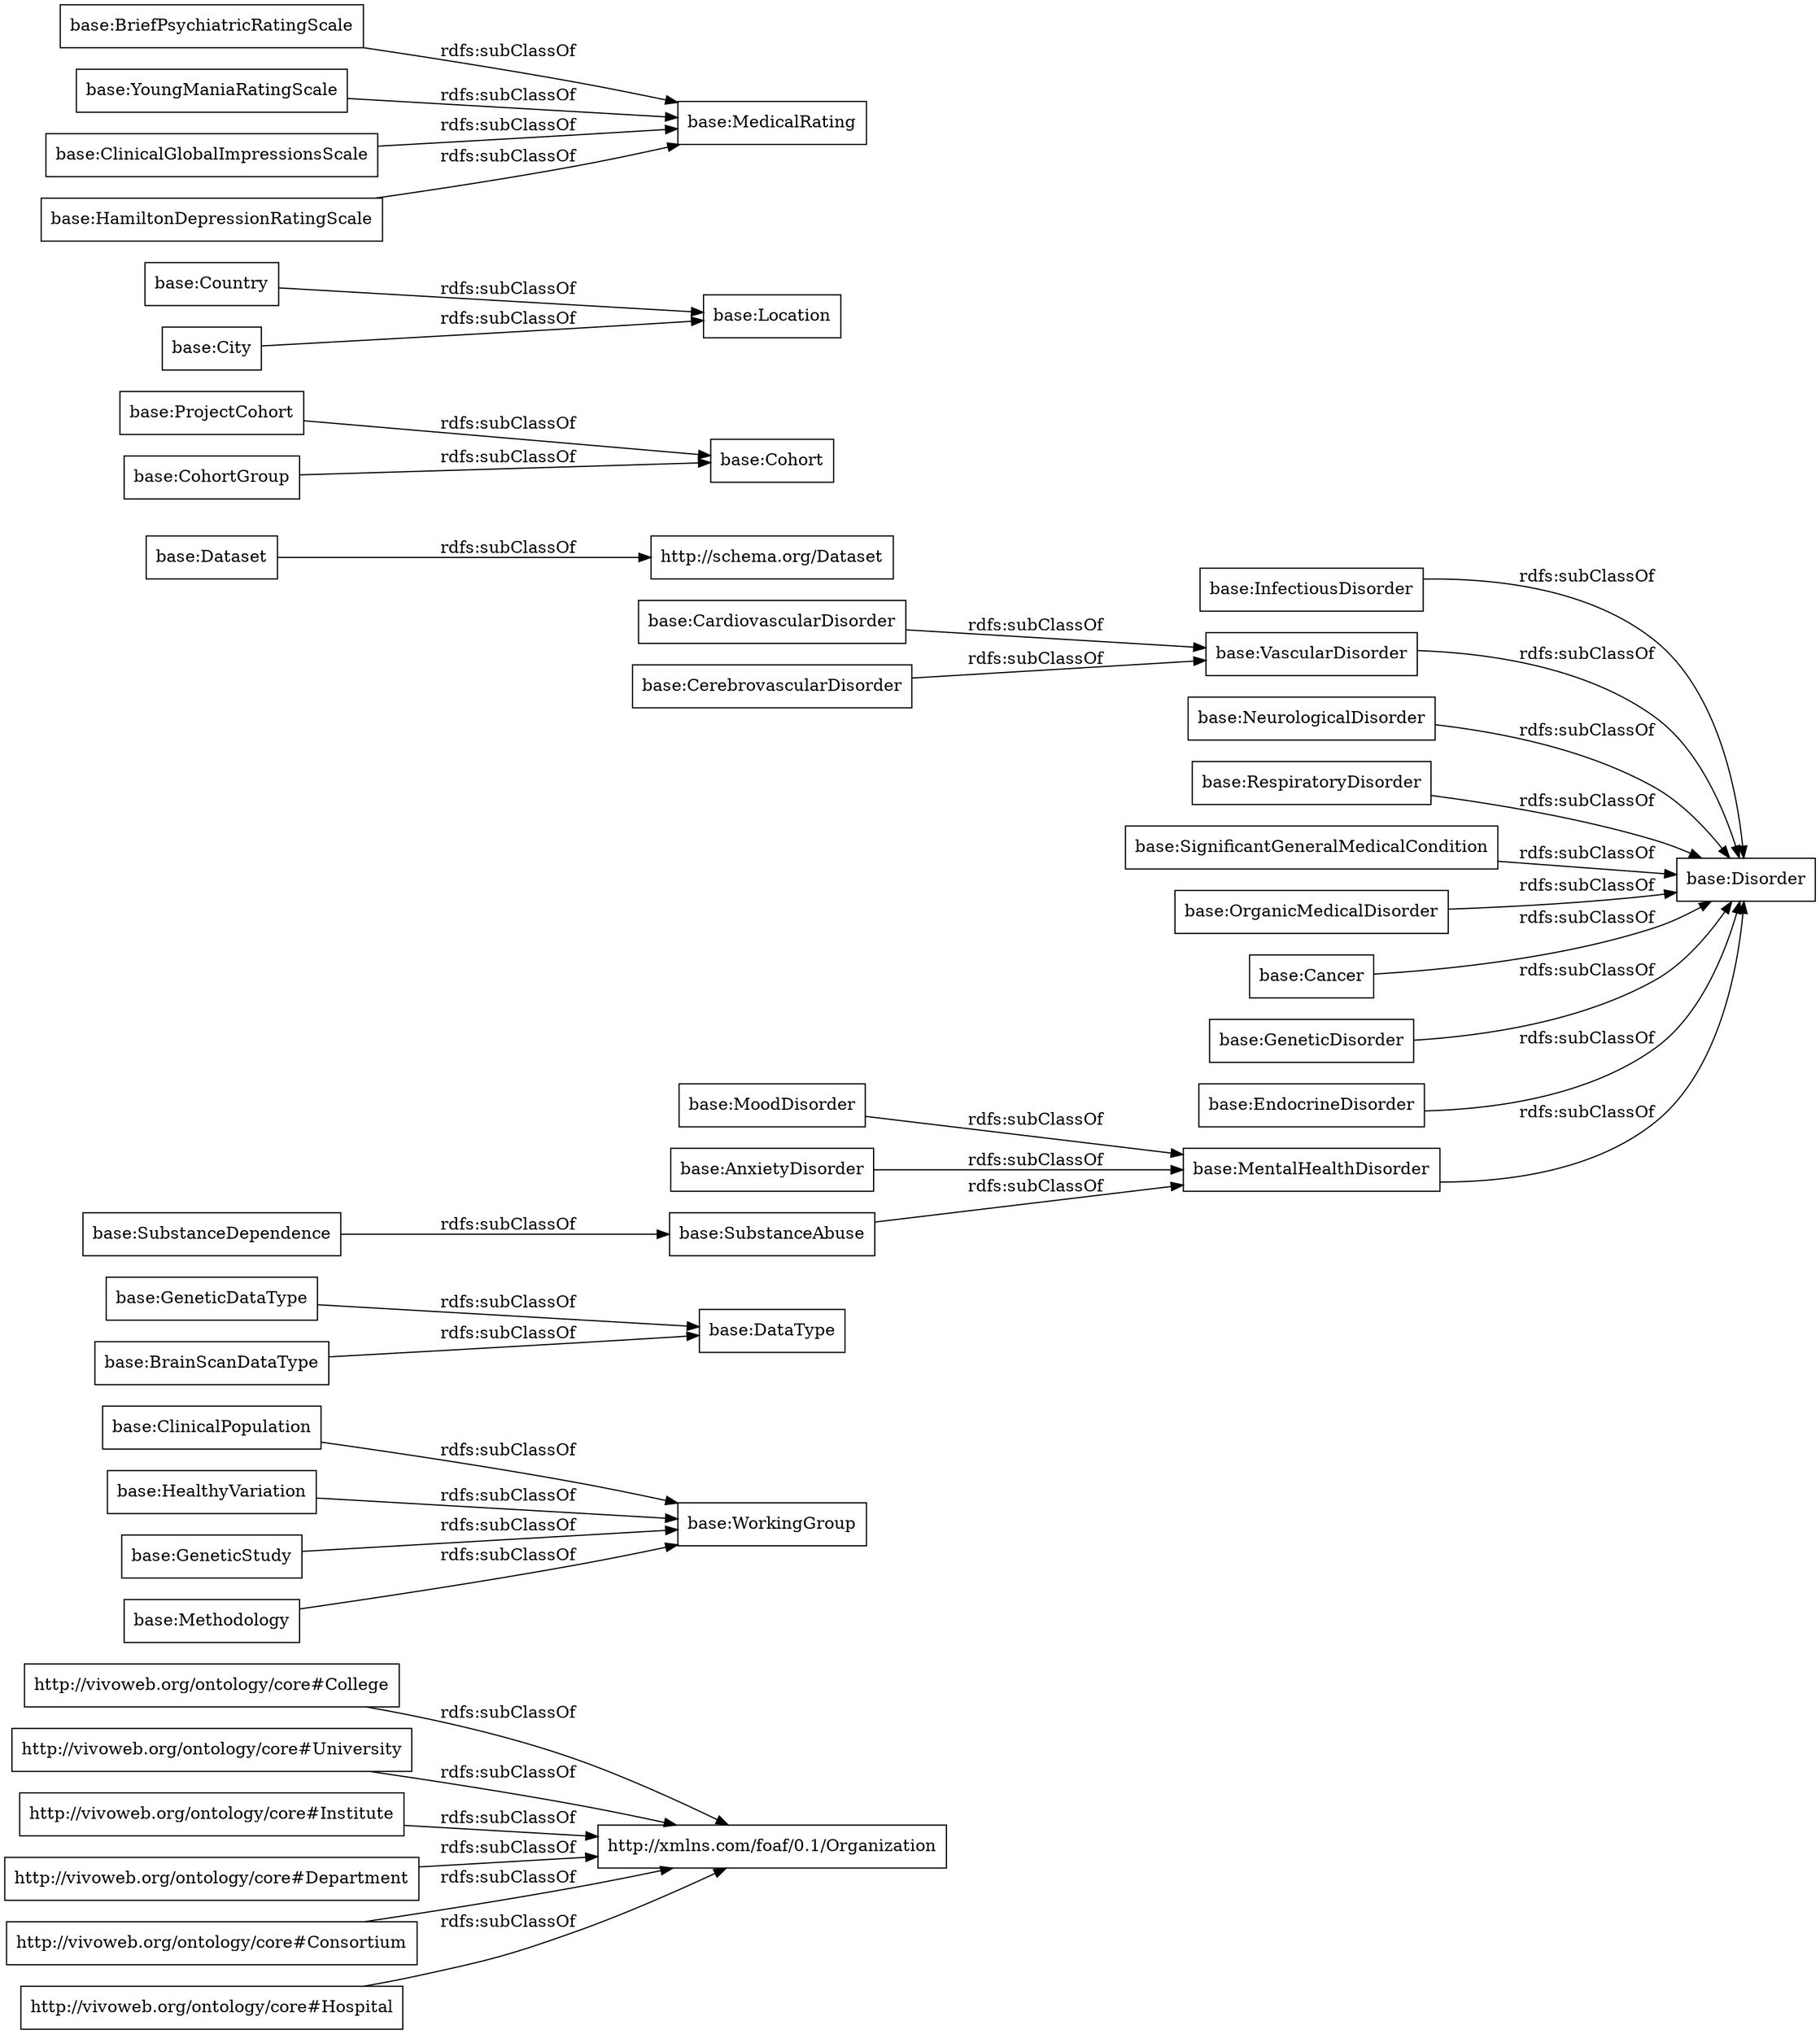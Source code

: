 digraph ar2dtool_diagram { 
rankdir=LR;
size="1000"
node [shape = rectangle, color="black"]; "http://vivoweb.org/ontology/core#College" "base:ClinicalPopulation" "base:DataType" "http://vivoweb.org/ontology/core#University" "base:WorkingGroup" "base:SubstanceAbuse" "base:Dataset" "base:ProjectCohort" "base:CardiovascularDisorder" "base:InfectiousDisorder" "base:CerebrovascularDisorder" "http://vivoweb.org/ontology/core#Institute" "http://vivoweb.org/ontology/core#Department" "base:Location" "base:MoodDisorder" "base:HealthyVariation" "base:VascularDisorder" "base:BriefPsychiatricRatingScale" "base:GeneticDataType" "base:CohortGroup" "base:Disorder" "base:YoungManiaRatingScale" "base:NeurologicalDisorder" "http://xmlns.com/foaf/0.1/Organization" "base:RespiratoryDisorder" "base:SignificantGeneralMedicalCondition" "base:ClinicalGlobalImpressionsScale" "base:SubstanceDependence" "base:OrganicMedicalDisorder" "http://vivoweb.org/ontology/core#Consortium" "base:MedicalRating" "base:Country" "base:Cohort" "base:HamiltonDepressionRatingScale" "base:AnxietyDisorder" "base:City" "base:Cancer" "http://vivoweb.org/ontology/core#Hospital" "base:GeneticStudy" "base:MentalHealthDisorder" "base:Methodology" "base:GeneticDisorder" "base:BrainScanDataType" "http://schema.org/Dataset" "base:EndocrineDisorder" ; /*classes style*/
	"base:BrainScanDataType" -> "base:DataType" [ label = "rdfs:subClassOf" ];
	"http://vivoweb.org/ontology/core#Consortium" -> "http://xmlns.com/foaf/0.1/Organization" [ label = "rdfs:subClassOf" ];
	"base:AnxietyDisorder" -> "base:MentalHealthDisorder" [ label = "rdfs:subClassOf" ];
	"base:RespiratoryDisorder" -> "base:Disorder" [ label = "rdfs:subClassOf" ];
	"base:CerebrovascularDisorder" -> "base:VascularDisorder" [ label = "rdfs:subClassOf" ];
	"base:HamiltonDepressionRatingScale" -> "base:MedicalRating" [ label = "rdfs:subClassOf" ];
	"base:Methodology" -> "base:WorkingGroup" [ label = "rdfs:subClassOf" ];
	"base:ProjectCohort" -> "base:Cohort" [ label = "rdfs:subClassOf" ];
	"base:HealthyVariation" -> "base:WorkingGroup" [ label = "rdfs:subClassOf" ];
	"http://vivoweb.org/ontology/core#Institute" -> "http://xmlns.com/foaf/0.1/Organization" [ label = "rdfs:subClassOf" ];
	"base:InfectiousDisorder" -> "base:Disorder" [ label = "rdfs:subClassOf" ];
	"base:GeneticStudy" -> "base:WorkingGroup" [ label = "rdfs:subClassOf" ];
	"base:CohortGroup" -> "base:Cohort" [ label = "rdfs:subClassOf" ];
	"base:YoungManiaRatingScale" -> "base:MedicalRating" [ label = "rdfs:subClassOf" ];
	"base:NeurologicalDisorder" -> "base:Disorder" [ label = "rdfs:subClassOf" ];
	"base:SubstanceDependence" -> "base:SubstanceAbuse" [ label = "rdfs:subClassOf" ];
	"base:Dataset" -> "http://schema.org/Dataset" [ label = "rdfs:subClassOf" ];
	"base:GeneticDisorder" -> "base:Disorder" [ label = "rdfs:subClassOf" ];
	"base:CardiovascularDisorder" -> "base:VascularDisorder" [ label = "rdfs:subClassOf" ];
	"base:MentalHealthDisorder" -> "base:Disorder" [ label = "rdfs:subClassOf" ];
	"http://vivoweb.org/ontology/core#Hospital" -> "http://xmlns.com/foaf/0.1/Organization" [ label = "rdfs:subClassOf" ];
	"base:EndocrineDisorder" -> "base:Disorder" [ label = "rdfs:subClassOf" ];
	"base:VascularDisorder" -> "base:Disorder" [ label = "rdfs:subClassOf" ];
	"base:SubstanceAbuse" -> "base:MentalHealthDisorder" [ label = "rdfs:subClassOf" ];
	"base:SignificantGeneralMedicalCondition" -> "base:Disorder" [ label = "rdfs:subClassOf" ];
	"http://vivoweb.org/ontology/core#College" -> "http://xmlns.com/foaf/0.1/Organization" [ label = "rdfs:subClassOf" ];
	"base:Country" -> "base:Location" [ label = "rdfs:subClassOf" ];
	"base:Cancer" -> "base:Disorder" [ label = "rdfs:subClassOf" ];
	"http://vivoweb.org/ontology/core#University" -> "http://xmlns.com/foaf/0.1/Organization" [ label = "rdfs:subClassOf" ];
	"base:OrganicMedicalDisorder" -> "base:Disorder" [ label = "rdfs:subClassOf" ];
	"base:ClinicalGlobalImpressionsScale" -> "base:MedicalRating" [ label = "rdfs:subClassOf" ];
	"base:MoodDisorder" -> "base:MentalHealthDisorder" [ label = "rdfs:subClassOf" ];
	"base:GeneticDataType" -> "base:DataType" [ label = "rdfs:subClassOf" ];
	"base:BriefPsychiatricRatingScale" -> "base:MedicalRating" [ label = "rdfs:subClassOf" ];
	"base:City" -> "base:Location" [ label = "rdfs:subClassOf" ];
	"base:ClinicalPopulation" -> "base:WorkingGroup" [ label = "rdfs:subClassOf" ];
	"http://vivoweb.org/ontology/core#Department" -> "http://xmlns.com/foaf/0.1/Organization" [ label = "rdfs:subClassOf" ];

}
